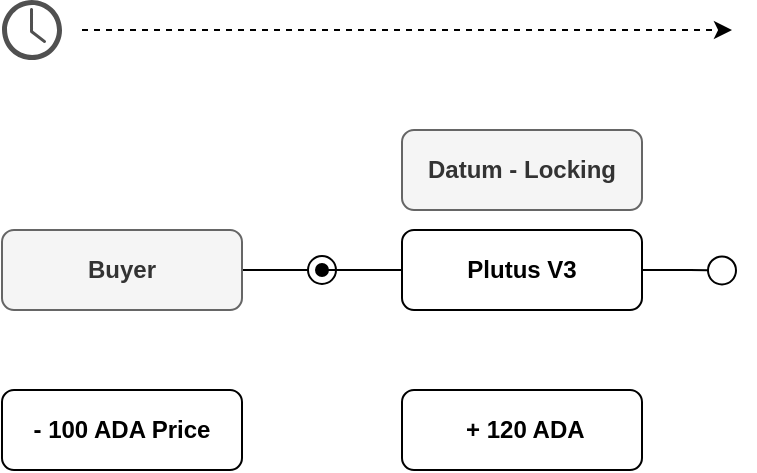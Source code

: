 <mxfile version="24.8.0">
  <diagram name="Página-1" id="xfp4CT7QemaBQYsnA7hu">
    <mxGraphModel dx="1434" dy="820" grid="1" gridSize="10" guides="1" tooltips="1" connect="1" arrows="1" fold="1" page="1" pageScale="1" pageWidth="827" pageHeight="1169" math="0" shadow="0">
      <root>
        <mxCell id="0" />
        <mxCell id="1" parent="0" />
        <mxCell id="7Lh0Hz3y1n6FYCdU4KUs-1" value="&lt;b&gt;Datum - Locking&lt;/b&gt;" style="rounded=1;whiteSpace=wrap;html=1;fillColor=#f5f5f5;fontColor=#333333;strokeColor=#666666;" parent="1" vertex="1">
          <mxGeometry x="280" y="190" width="120" height="40" as="geometry" />
        </mxCell>
        <mxCell id="7Lh0Hz3y1n6FYCdU4KUs-13" style="edgeStyle=orthogonalEdgeStyle;rounded=0;orthogonalLoop=1;jettySize=auto;html=1;exitX=1;exitY=0.5;exitDx=0;exitDy=0;endArrow=circle;endFill=0;" parent="1" source="7Lh0Hz3y1n6FYCdU4KUs-4" edge="1">
          <mxGeometry relative="1" as="geometry">
            <mxPoint x="248" y="260" as="targetPoint" />
            <mxPoint x="203" y="260" as="sourcePoint" />
          </mxGeometry>
        </mxCell>
        <mxCell id="7Lh0Hz3y1n6FYCdU4KUs-4" value="&lt;b&gt;Buyer&lt;/b&gt;" style="rounded=1;whiteSpace=wrap;html=1;fillColor=#f5f5f5;fontColor=#333333;strokeColor=#666666;" parent="1" vertex="1">
          <mxGeometry x="80" y="240" width="120" height="40" as="geometry" />
        </mxCell>
        <mxCell id="7Lh0Hz3y1n6FYCdU4KUs-9" style="edgeStyle=orthogonalEdgeStyle;rounded=0;orthogonalLoop=1;jettySize=auto;html=1;exitX=0;exitY=0.5;exitDx=0;exitDy=0;startArrow=none;startFill=0;endArrow=oval;endFill=1;" parent="1" source="7Lh0Hz3y1n6FYCdU4KUs-6" edge="1">
          <mxGeometry relative="1" as="geometry">
            <mxPoint x="240" y="260" as="targetPoint" />
          </mxGeometry>
        </mxCell>
        <mxCell id="7Lh0Hz3y1n6FYCdU4KUs-14" style="edgeStyle=orthogonalEdgeStyle;rounded=0;orthogonalLoop=1;jettySize=auto;html=1;exitX=1;exitY=0.5;exitDx=0;exitDy=0;endArrow=circle;endFill=0;" parent="1" source="7Lh0Hz3y1n6FYCdU4KUs-6" edge="1">
          <mxGeometry relative="1" as="geometry">
            <mxPoint x="448" y="260.333" as="targetPoint" />
            <mxPoint x="403" y="260.32" as="sourcePoint" />
          </mxGeometry>
        </mxCell>
        <mxCell id="7Lh0Hz3y1n6FYCdU4KUs-6" value="&lt;b&gt;Plutus V3&lt;/b&gt;" style="rounded=1;whiteSpace=wrap;html=1;" parent="1" vertex="1">
          <mxGeometry x="280" y="240" width="120" height="40" as="geometry" />
        </mxCell>
        <mxCell id="7Lh0Hz3y1n6FYCdU4KUs-11" value="&lt;b&gt;- 100 ADA Price&lt;/b&gt;" style="rounded=1;whiteSpace=wrap;html=1;" parent="1" vertex="1">
          <mxGeometry x="80" y="320" width="120" height="40" as="geometry" />
        </mxCell>
        <mxCell id="7Lh0Hz3y1n6FYCdU4KUs-12" value="&lt;b&gt;&amp;nbsp;+ 120 ADA&lt;/b&gt;" style="rounded=1;whiteSpace=wrap;html=1;" parent="1" vertex="1">
          <mxGeometry x="280" y="320" width="120" height="40" as="geometry" />
        </mxCell>
        <mxCell id="7Lh0Hz3y1n6FYCdU4KUs-15" value="" style="sketch=0;pointerEvents=1;shadow=0;dashed=0;html=1;strokeColor=none;fillColor=#505050;labelPosition=center;verticalLabelPosition=bottom;verticalAlign=top;outlineConnect=0;align=center;shape=mxgraph.office.concepts.clock;" parent="1" vertex="1">
          <mxGeometry x="80" y="125" width="30" height="30" as="geometry" />
        </mxCell>
        <mxCell id="7Lh0Hz3y1n6FYCdU4KUs-16" value="" style="endArrow=classic;html=1;rounded=0;dashed=1;" parent="1" edge="1">
          <mxGeometry width="50" height="50" relative="1" as="geometry">
            <mxPoint x="120" y="140" as="sourcePoint" />
            <mxPoint x="445" y="140" as="targetPoint" />
          </mxGeometry>
        </mxCell>
      </root>
    </mxGraphModel>
  </diagram>
</mxfile>
